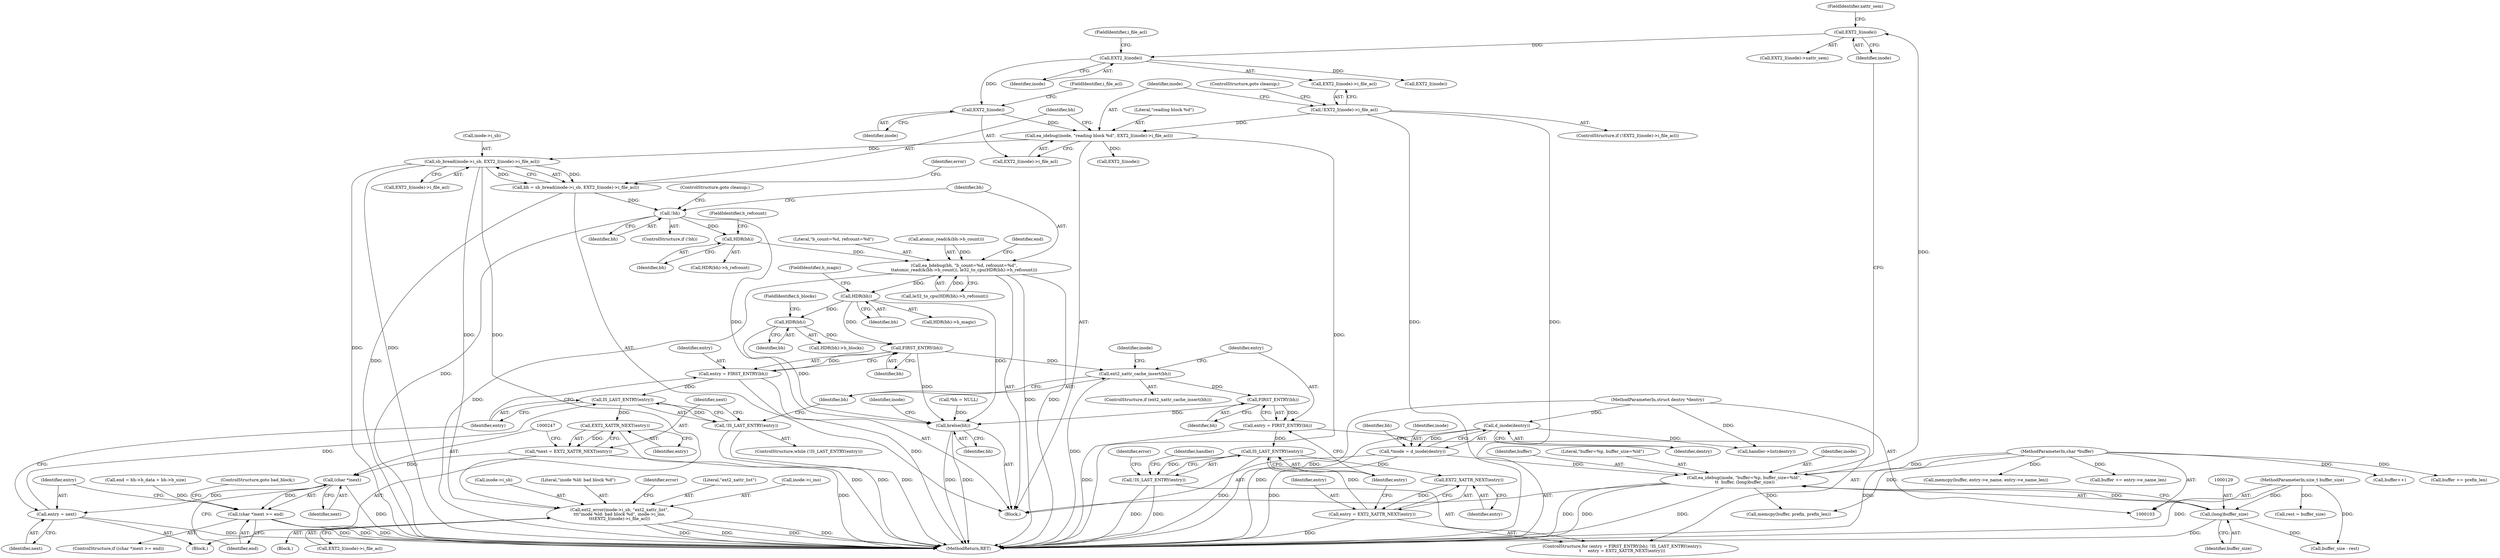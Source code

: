 digraph "0_linux_be0726d33cb8f411945884664924bed3cb8c70ee_8@API" {
"1000156" [label="(Call,sb_bread(inode->i_sb, EXT2_I(inode)->i_file_acl))"];
"1000147" [label="(Call,ea_idebug(inode, \"reading block %d\", EXT2_I(inode)->i_file_acl))"];
"1000151" [label="(Call,EXT2_I(inode))"];
"1000143" [label="(Call,EXT2_I(inode))"];
"1000134" [label="(Call,EXT2_I(inode))"];
"1000124" [label="(Call,ea_idebug(inode, \"buffer=%p, buffer_size=%ld\",\n \t\t  buffer, (long)buffer_size))"];
"1000109" [label="(Call,*inode = d_inode(dentry))"];
"1000111" [label="(Call,d_inode(dentry))"];
"1000104" [label="(MethodParameterIn,struct dentry *dentry)"];
"1000105" [label="(MethodParameterIn,char *buffer)"];
"1000128" [label="(Call,(long)buffer_size)"];
"1000106" [label="(MethodParameterIn,size_t buffer_size)"];
"1000141" [label="(Call,!EXT2_I(inode)->i_file_acl)"];
"1000154" [label="(Call,bh = sb_bread(inode->i_sb, EXT2_I(inode)->i_file_acl))"];
"1000169" [label="(Call,!bh)"];
"1000182" [label="(Call,HDR(bh))"];
"1000172" [label="(Call,ea_bdebug(bh, \"b_count=%d, refcount=%d\",\n\t\tatomic_read(&(bh->b_count)), le32_to_cpu(HDR(bh)->h_refcount)))"];
"1000198" [label="(Call,HDR(bh))"];
"1000205" [label="(Call,HDR(bh))"];
"1000232" [label="(Call,FIRST_ENTRY(bh))"];
"1000230" [label="(Call,entry = FIRST_ENTRY(bh))"];
"1000236" [label="(Call,IS_LAST_ENTRY(entry))"];
"1000235" [label="(Call,!IS_LAST_ENTRY(entry))"];
"1000242" [label="(Call,EXT2_XATTR_NEXT(entry))"];
"1000240" [label="(Call,*next = EXT2_XATTR_NEXT(entry))"];
"1000246" [label="(Call,(char *)next)"];
"1000245" [label="(Call,(char *)next >= end)"];
"1000251" [label="(Call,entry = next)"];
"1000255" [label="(Call,ext2_xattr_cache_insert(bh))"];
"1000263" [label="(Call,FIRST_ENTRY(bh))"];
"1000261" [label="(Call,entry = FIRST_ENTRY(bh))"];
"1000266" [label="(Call,IS_LAST_ENTRY(entry))"];
"1000265" [label="(Call,!IS_LAST_ENTRY(entry))"];
"1000270" [label="(Call,EXT2_XATTR_NEXT(entry))"];
"1000268" [label="(Call,entry = EXT2_XATTR_NEXT(entry))"];
"1000356" [label="(Call,brelse(bh))"];
"1000212" [label="(Call,ext2_error(inode->i_sb, \"ext2_xattr_list\",\n\t\t\t\"inode %ld: bad block %d\", inode->i_ino,\n\t\t\tEXT2_I(inode)->i_file_acl))"];
"1000204" [label="(Call,HDR(bh)->h_blocks)"];
"1000104" [label="(MethodParameterIn,struct dentry *dentry)"];
"1000110" [label="(Identifier,inode)"];
"1000172" [label="(Call,ea_bdebug(bh, \"b_count=%d, refcount=%d\",\n\t\tatomic_read(&(bh->b_count)), le32_to_cpu(HDR(bh)->h_refcount)))"];
"1000270" [label="(Call,EXT2_XATTR_NEXT(entry))"];
"1000234" [label="(ControlStructure,while (!IS_LAST_ENTRY(entry)))"];
"1000130" [label="(Identifier,buffer_size)"];
"1000105" [label="(MethodParameterIn,char *buffer)"];
"1000180" [label="(Call,le32_to_cpu(HDR(bh)->h_refcount))"];
"1000251" [label="(Call,entry = next)"];
"1000268" [label="(Call,entry = EXT2_XATTR_NEXT(entry))"];
"1000248" [label="(Identifier,next)"];
"1000242" [label="(Call,EXT2_XATTR_NEXT(entry))"];
"1000351" [label="(Identifier,error)"];
"1000175" [label="(Call,atomic_read(&(bh->b_count)))"];
"1000271" [label="(Identifier,entry)"];
"1000198" [label="(Call,HDR(bh))"];
"1000263" [label="(Call,FIRST_ENTRY(bh))"];
"1000260" [label="(ControlStructure,for (entry = FIRST_ENTRY(bh); !IS_LAST_ENTRY(entry);\n\t     entry = EXT2_XATTR_NEXT(entry)))"];
"1000150" [label="(Call,EXT2_I(inode)->i_file_acl)"];
"1000212" [label="(Call,ext2_error(inode->i_sb, \"ext2_xattr_list\",\n\t\t\t\"inode %ld: bad block %d\", inode->i_ino,\n\t\t\tEXT2_I(inode)->i_file_acl))"];
"1000253" [label="(Identifier,next)"];
"1000181" [label="(Call,HDR(bh)->h_refcount)"];
"1000262" [label="(Identifier,entry)"];
"1000256" [label="(Identifier,bh)"];
"1000226" [label="(Identifier,error)"];
"1000275" [label="(Identifier,handler)"];
"1000154" [label="(Call,bh = sb_bread(inode->i_sb, EXT2_I(inode)->i_file_acl))"];
"1000182" [label="(Call,HDR(bh))"];
"1000152" [label="(Identifier,inode)"];
"1000361" [label="(Call,EXT2_I(inode))"];
"1000246" [label="(Call,(char *)next)"];
"1000243" [label="(Identifier,entry)"];
"1000165" [label="(Identifier,error)"];
"1000240" [label="(Call,*next = EXT2_XATTR_NEXT(entry))"];
"1000207" [label="(FieldIdentifier,h_blocks)"];
"1000362" [label="(Identifier,inode)"];
"1000126" [label="(Literal,\"buffer=%p, buffer_size=%ld\")"];
"1000151" [label="(Call,EXT2_I(inode))"];
"1000216" [label="(Literal,\"ext2_xattr_list\")"];
"1000148" [label="(Identifier,inode)"];
"1000147" [label="(Call,ea_idebug(inode, \"reading block %d\", EXT2_I(inode)->i_file_acl))"];
"1000107" [label="(Block,)"];
"1000326" [label="(Call,buffer += prefix_len)"];
"1000145" [label="(FieldIdentifier,i_file_acl)"];
"1000106" [label="(MethodParameterIn,size_t buffer_size)"];
"1000146" [label="(ControlStructure,goto cleanup;)"];
"1000115" [label="(Identifier,bh)"];
"1000168" [label="(ControlStructure,if (!bh))"];
"1000357" [label="(Identifier,bh)"];
"1000161" [label="(Call,EXT2_I(inode))"];
"1000356" [label="(Call,brelse(bh))"];
"1000156" [label="(Call,sb_bread(inode->i_sb, EXT2_I(inode)->i_file_acl))"];
"1000111" [label="(Call,d_inode(dentry))"];
"1000133" [label="(Call,EXT2_I(inode)->xattr_sem)"];
"1000269" [label="(Identifier,entry)"];
"1000149" [label="(Literal,\"reading block %d\")"];
"1000267" [label="(Identifier,entry)"];
"1000155" [label="(Identifier,bh)"];
"1000250" [label="(ControlStructure,goto bad_block;)"];
"1000125" [label="(Identifier,inode)"];
"1000206" [label="(Identifier,bh)"];
"1000153" [label="(FieldIdentifier,i_file_acl)"];
"1000236" [label="(Call,IS_LAST_ENTRY(entry))"];
"1000230" [label="(Call,entry = FIRST_ENTRY(bh))"];
"1000124" [label="(Call,ea_idebug(inode, \"buffer=%p, buffer_size=%ld\",\n \t\t  buffer, (long)buffer_size))"];
"1000233" [label="(Identifier,bh)"];
"1000232" [label="(Call,FIRST_ENTRY(bh))"];
"1000112" [label="(Identifier,dentry)"];
"1000218" [label="(Call,inode->i_ino)"];
"1000221" [label="(Call,EXT2_I(inode)->i_file_acl)"];
"1000140" [label="(ControlStructure,if (!EXT2_I(inode)->i_file_acl))"];
"1000245" [label="(Call,(char *)next >= end)"];
"1000171" [label="(ControlStructure,goto cleanup;)"];
"1000266" [label="(Call,IS_LAST_ENTRY(entry))"];
"1000235" [label="(Call,!IS_LAST_ENTRY(entry))"];
"1000238" [label="(Block,)"];
"1000135" [label="(Identifier,inode)"];
"1000200" [label="(FieldIdentifier,h_magic)"];
"1000261" [label="(Call,entry = FIRST_ENTRY(bh))"];
"1000136" [label="(FieldIdentifier,xattr_sem)"];
"1000197" [label="(Call,HDR(bh)->h_magic)"];
"1000249" [label="(Identifier,end)"];
"1000144" [label="(Identifier,inode)"];
"1000120" [label="(Call,rest = buffer_size)"];
"1000184" [label="(FieldIdentifier,h_refcount)"];
"1000244" [label="(ControlStructure,if ((char *)next >= end))"];
"1000264" [label="(Identifier,bh)"];
"1000143" [label="(Call,EXT2_I(inode))"];
"1000170" [label="(Identifier,bh)"];
"1000186" [label="(Identifier,end)"];
"1000128" [label="(Call,(long)buffer_size)"];
"1000258" [label="(Identifier,inode)"];
"1000160" [label="(Call,EXT2_I(inode)->i_file_acl)"];
"1000241" [label="(Identifier,next)"];
"1000322" [label="(Call,memcpy(buffer, prefix, prefix_len))"];
"1000185" [label="(Call,end = bh->b_data + bh->b_size)"];
"1000157" [label="(Call,inode->i_sb)"];
"1000329" [label="(Call,memcpy(buffer, entry->e_name, entry->e_name_len))"];
"1000183" [label="(Identifier,bh)"];
"1000255" [label="(Call,ext2_xattr_cache_insert(bh))"];
"1000352" [label="(Call,buffer_size - rest)"];
"1000114" [label="(Call,*bh = NULL)"];
"1000231" [label="(Identifier,entry)"];
"1000265" [label="(Call,!IS_LAST_ENTRY(entry))"];
"1000169" [label="(Call,!bh)"];
"1000199" [label="(Identifier,bh)"];
"1000205" [label="(Call,HDR(bh))"];
"1000174" [label="(Literal,\"b_count=%d, refcount=%d\")"];
"1000337" [label="(Call,buffer += entry->e_name_len)"];
"1000210" [label="(Block,)"];
"1000237" [label="(Identifier,entry)"];
"1000142" [label="(Call,EXT2_I(inode)->i_file_acl)"];
"1000344" [label="(Call,buffer++)"];
"1000127" [label="(Identifier,buffer)"];
"1000109" [label="(Call,*inode = d_inode(dentry))"];
"1000252" [label="(Identifier,entry)"];
"1000213" [label="(Call,inode->i_sb)"];
"1000217" [label="(Literal,\"inode %ld: bad block %d\")"];
"1000141" [label="(Call,!EXT2_I(inode)->i_file_acl)"];
"1000366" [label="(MethodReturn,RET)"];
"1000254" [label="(ControlStructure,if (ext2_xattr_cache_insert(bh)))"];
"1000173" [label="(Identifier,bh)"];
"1000288" [label="(Call,handler->list(dentry))"];
"1000134" [label="(Call,EXT2_I(inode))"];
"1000156" -> "1000154"  [label="AST: "];
"1000156" -> "1000160"  [label="CFG: "];
"1000157" -> "1000156"  [label="AST: "];
"1000160" -> "1000156"  [label="AST: "];
"1000154" -> "1000156"  [label="CFG: "];
"1000156" -> "1000366"  [label="DDG: "];
"1000156" -> "1000366"  [label="DDG: "];
"1000156" -> "1000154"  [label="DDG: "];
"1000156" -> "1000154"  [label="DDG: "];
"1000147" -> "1000156"  [label="DDG: "];
"1000156" -> "1000212"  [label="DDG: "];
"1000156" -> "1000212"  [label="DDG: "];
"1000147" -> "1000107"  [label="AST: "];
"1000147" -> "1000150"  [label="CFG: "];
"1000148" -> "1000147"  [label="AST: "];
"1000149" -> "1000147"  [label="AST: "];
"1000150" -> "1000147"  [label="AST: "];
"1000155" -> "1000147"  [label="CFG: "];
"1000147" -> "1000366"  [label="DDG: "];
"1000151" -> "1000147"  [label="DDG: "];
"1000141" -> "1000147"  [label="DDG: "];
"1000147" -> "1000161"  [label="DDG: "];
"1000151" -> "1000150"  [label="AST: "];
"1000151" -> "1000152"  [label="CFG: "];
"1000152" -> "1000151"  [label="AST: "];
"1000153" -> "1000151"  [label="CFG: "];
"1000143" -> "1000151"  [label="DDG: "];
"1000143" -> "1000142"  [label="AST: "];
"1000143" -> "1000144"  [label="CFG: "];
"1000144" -> "1000143"  [label="AST: "];
"1000145" -> "1000143"  [label="CFG: "];
"1000134" -> "1000143"  [label="DDG: "];
"1000143" -> "1000361"  [label="DDG: "];
"1000134" -> "1000133"  [label="AST: "];
"1000134" -> "1000135"  [label="CFG: "];
"1000135" -> "1000134"  [label="AST: "];
"1000136" -> "1000134"  [label="CFG: "];
"1000124" -> "1000134"  [label="DDG: "];
"1000124" -> "1000107"  [label="AST: "];
"1000124" -> "1000128"  [label="CFG: "];
"1000125" -> "1000124"  [label="AST: "];
"1000126" -> "1000124"  [label="AST: "];
"1000127" -> "1000124"  [label="AST: "];
"1000128" -> "1000124"  [label="AST: "];
"1000135" -> "1000124"  [label="CFG: "];
"1000124" -> "1000366"  [label="DDG: "];
"1000124" -> "1000366"  [label="DDG: "];
"1000124" -> "1000366"  [label="DDG: "];
"1000109" -> "1000124"  [label="DDG: "];
"1000105" -> "1000124"  [label="DDG: "];
"1000128" -> "1000124"  [label="DDG: "];
"1000124" -> "1000322"  [label="DDG: "];
"1000109" -> "1000107"  [label="AST: "];
"1000109" -> "1000111"  [label="CFG: "];
"1000110" -> "1000109"  [label="AST: "];
"1000111" -> "1000109"  [label="AST: "];
"1000115" -> "1000109"  [label="CFG: "];
"1000109" -> "1000366"  [label="DDG: "];
"1000111" -> "1000109"  [label="DDG: "];
"1000111" -> "1000112"  [label="CFG: "];
"1000112" -> "1000111"  [label="AST: "];
"1000111" -> "1000366"  [label="DDG: "];
"1000104" -> "1000111"  [label="DDG: "];
"1000111" -> "1000288"  [label="DDG: "];
"1000104" -> "1000103"  [label="AST: "];
"1000104" -> "1000366"  [label="DDG: "];
"1000104" -> "1000288"  [label="DDG: "];
"1000105" -> "1000103"  [label="AST: "];
"1000105" -> "1000366"  [label="DDG: "];
"1000105" -> "1000322"  [label="DDG: "];
"1000105" -> "1000326"  [label="DDG: "];
"1000105" -> "1000329"  [label="DDG: "];
"1000105" -> "1000337"  [label="DDG: "];
"1000105" -> "1000344"  [label="DDG: "];
"1000128" -> "1000130"  [label="CFG: "];
"1000129" -> "1000128"  [label="AST: "];
"1000130" -> "1000128"  [label="AST: "];
"1000128" -> "1000366"  [label="DDG: "];
"1000106" -> "1000128"  [label="DDG: "];
"1000128" -> "1000352"  [label="DDG: "];
"1000106" -> "1000103"  [label="AST: "];
"1000106" -> "1000366"  [label="DDG: "];
"1000106" -> "1000120"  [label="DDG: "];
"1000106" -> "1000352"  [label="DDG: "];
"1000141" -> "1000140"  [label="AST: "];
"1000141" -> "1000142"  [label="CFG: "];
"1000142" -> "1000141"  [label="AST: "];
"1000146" -> "1000141"  [label="CFG: "];
"1000148" -> "1000141"  [label="CFG: "];
"1000141" -> "1000366"  [label="DDG: "];
"1000141" -> "1000366"  [label="DDG: "];
"1000154" -> "1000107"  [label="AST: "];
"1000155" -> "1000154"  [label="AST: "];
"1000165" -> "1000154"  [label="CFG: "];
"1000154" -> "1000366"  [label="DDG: "];
"1000154" -> "1000169"  [label="DDG: "];
"1000169" -> "1000168"  [label="AST: "];
"1000169" -> "1000170"  [label="CFG: "];
"1000170" -> "1000169"  [label="AST: "];
"1000171" -> "1000169"  [label="CFG: "];
"1000173" -> "1000169"  [label="CFG: "];
"1000169" -> "1000366"  [label="DDG: "];
"1000169" -> "1000182"  [label="DDG: "];
"1000169" -> "1000356"  [label="DDG: "];
"1000182" -> "1000181"  [label="AST: "];
"1000182" -> "1000183"  [label="CFG: "];
"1000183" -> "1000182"  [label="AST: "];
"1000184" -> "1000182"  [label="CFG: "];
"1000182" -> "1000172"  [label="DDG: "];
"1000172" -> "1000107"  [label="AST: "];
"1000172" -> "1000180"  [label="CFG: "];
"1000173" -> "1000172"  [label="AST: "];
"1000174" -> "1000172"  [label="AST: "];
"1000175" -> "1000172"  [label="AST: "];
"1000180" -> "1000172"  [label="AST: "];
"1000186" -> "1000172"  [label="CFG: "];
"1000172" -> "1000366"  [label="DDG: "];
"1000172" -> "1000366"  [label="DDG: "];
"1000172" -> "1000366"  [label="DDG: "];
"1000175" -> "1000172"  [label="DDG: "];
"1000180" -> "1000172"  [label="DDG: "];
"1000172" -> "1000198"  [label="DDG: "];
"1000198" -> "1000197"  [label="AST: "];
"1000198" -> "1000199"  [label="CFG: "];
"1000199" -> "1000198"  [label="AST: "];
"1000200" -> "1000198"  [label="CFG: "];
"1000198" -> "1000205"  [label="DDG: "];
"1000198" -> "1000232"  [label="DDG: "];
"1000198" -> "1000356"  [label="DDG: "];
"1000205" -> "1000204"  [label="AST: "];
"1000205" -> "1000206"  [label="CFG: "];
"1000206" -> "1000205"  [label="AST: "];
"1000207" -> "1000205"  [label="CFG: "];
"1000205" -> "1000232"  [label="DDG: "];
"1000205" -> "1000356"  [label="DDG: "];
"1000232" -> "1000230"  [label="AST: "];
"1000232" -> "1000233"  [label="CFG: "];
"1000233" -> "1000232"  [label="AST: "];
"1000230" -> "1000232"  [label="CFG: "];
"1000232" -> "1000230"  [label="DDG: "];
"1000232" -> "1000255"  [label="DDG: "];
"1000232" -> "1000356"  [label="DDG: "];
"1000230" -> "1000107"  [label="AST: "];
"1000231" -> "1000230"  [label="AST: "];
"1000237" -> "1000230"  [label="CFG: "];
"1000230" -> "1000366"  [label="DDG: "];
"1000230" -> "1000236"  [label="DDG: "];
"1000236" -> "1000235"  [label="AST: "];
"1000236" -> "1000237"  [label="CFG: "];
"1000237" -> "1000236"  [label="AST: "];
"1000235" -> "1000236"  [label="CFG: "];
"1000236" -> "1000235"  [label="DDG: "];
"1000251" -> "1000236"  [label="DDG: "];
"1000236" -> "1000242"  [label="DDG: "];
"1000235" -> "1000234"  [label="AST: "];
"1000241" -> "1000235"  [label="CFG: "];
"1000256" -> "1000235"  [label="CFG: "];
"1000235" -> "1000366"  [label="DDG: "];
"1000235" -> "1000366"  [label="DDG: "];
"1000242" -> "1000240"  [label="AST: "];
"1000242" -> "1000243"  [label="CFG: "];
"1000243" -> "1000242"  [label="AST: "];
"1000240" -> "1000242"  [label="CFG: "];
"1000242" -> "1000366"  [label="DDG: "];
"1000242" -> "1000240"  [label="DDG: "];
"1000240" -> "1000238"  [label="AST: "];
"1000241" -> "1000240"  [label="AST: "];
"1000247" -> "1000240"  [label="CFG: "];
"1000240" -> "1000366"  [label="DDG: "];
"1000240" -> "1000246"  [label="DDG: "];
"1000246" -> "1000245"  [label="AST: "];
"1000246" -> "1000248"  [label="CFG: "];
"1000247" -> "1000246"  [label="AST: "];
"1000248" -> "1000246"  [label="AST: "];
"1000249" -> "1000246"  [label="CFG: "];
"1000246" -> "1000366"  [label="DDG: "];
"1000246" -> "1000245"  [label="DDG: "];
"1000246" -> "1000251"  [label="DDG: "];
"1000245" -> "1000244"  [label="AST: "];
"1000245" -> "1000249"  [label="CFG: "];
"1000249" -> "1000245"  [label="AST: "];
"1000250" -> "1000245"  [label="CFG: "];
"1000252" -> "1000245"  [label="CFG: "];
"1000245" -> "1000366"  [label="DDG: "];
"1000245" -> "1000366"  [label="DDG: "];
"1000245" -> "1000366"  [label="DDG: "];
"1000185" -> "1000245"  [label="DDG: "];
"1000251" -> "1000238"  [label="AST: "];
"1000251" -> "1000253"  [label="CFG: "];
"1000252" -> "1000251"  [label="AST: "];
"1000253" -> "1000251"  [label="AST: "];
"1000237" -> "1000251"  [label="CFG: "];
"1000251" -> "1000366"  [label="DDG: "];
"1000255" -> "1000254"  [label="AST: "];
"1000255" -> "1000256"  [label="CFG: "];
"1000256" -> "1000255"  [label="AST: "];
"1000258" -> "1000255"  [label="CFG: "];
"1000262" -> "1000255"  [label="CFG: "];
"1000255" -> "1000366"  [label="DDG: "];
"1000255" -> "1000263"  [label="DDG: "];
"1000263" -> "1000261"  [label="AST: "];
"1000263" -> "1000264"  [label="CFG: "];
"1000264" -> "1000263"  [label="AST: "];
"1000261" -> "1000263"  [label="CFG: "];
"1000263" -> "1000261"  [label="DDG: "];
"1000263" -> "1000356"  [label="DDG: "];
"1000261" -> "1000260"  [label="AST: "];
"1000262" -> "1000261"  [label="AST: "];
"1000267" -> "1000261"  [label="CFG: "];
"1000261" -> "1000366"  [label="DDG: "];
"1000261" -> "1000266"  [label="DDG: "];
"1000266" -> "1000265"  [label="AST: "];
"1000266" -> "1000267"  [label="CFG: "];
"1000267" -> "1000266"  [label="AST: "];
"1000265" -> "1000266"  [label="CFG: "];
"1000266" -> "1000366"  [label="DDG: "];
"1000266" -> "1000265"  [label="DDG: "];
"1000268" -> "1000266"  [label="DDG: "];
"1000266" -> "1000270"  [label="DDG: "];
"1000265" -> "1000260"  [label="AST: "];
"1000275" -> "1000265"  [label="CFG: "];
"1000351" -> "1000265"  [label="CFG: "];
"1000265" -> "1000366"  [label="DDG: "];
"1000265" -> "1000366"  [label="DDG: "];
"1000270" -> "1000268"  [label="AST: "];
"1000270" -> "1000271"  [label="CFG: "];
"1000271" -> "1000270"  [label="AST: "];
"1000268" -> "1000270"  [label="CFG: "];
"1000270" -> "1000268"  [label="DDG: "];
"1000268" -> "1000260"  [label="AST: "];
"1000269" -> "1000268"  [label="AST: "];
"1000267" -> "1000268"  [label="CFG: "];
"1000268" -> "1000366"  [label="DDG: "];
"1000356" -> "1000107"  [label="AST: "];
"1000356" -> "1000357"  [label="CFG: "];
"1000357" -> "1000356"  [label="AST: "];
"1000362" -> "1000356"  [label="CFG: "];
"1000356" -> "1000366"  [label="DDG: "];
"1000356" -> "1000366"  [label="DDG: "];
"1000114" -> "1000356"  [label="DDG: "];
"1000212" -> "1000210"  [label="AST: "];
"1000212" -> "1000221"  [label="CFG: "];
"1000213" -> "1000212"  [label="AST: "];
"1000216" -> "1000212"  [label="AST: "];
"1000217" -> "1000212"  [label="AST: "];
"1000218" -> "1000212"  [label="AST: "];
"1000221" -> "1000212"  [label="AST: "];
"1000226" -> "1000212"  [label="CFG: "];
"1000212" -> "1000366"  [label="DDG: "];
"1000212" -> "1000366"  [label="DDG: "];
"1000212" -> "1000366"  [label="DDG: "];
"1000212" -> "1000366"  [label="DDG: "];
}

